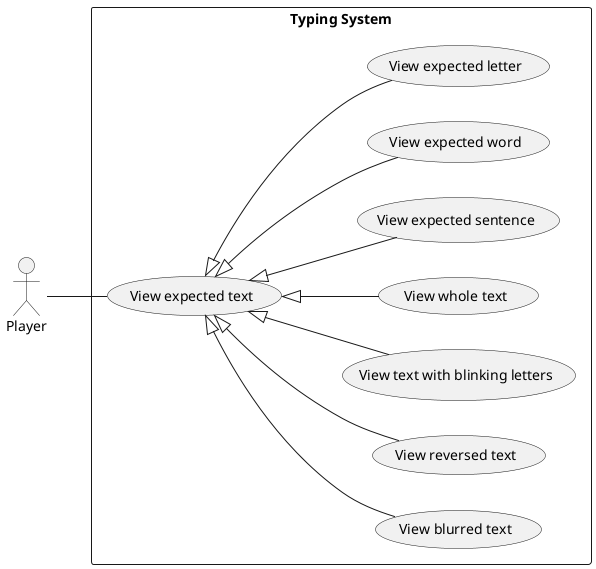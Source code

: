 ﻿@startuml

left to right direction

actor Player

rectangle "Typing System" {
  usecase "View expected text" as UC_ViewExpectedText
  
  usecase "View blurred text" as UC_ViewBlurredText
  usecase "View reversed text" as UC_ViewReversedText
  usecase "View text with blinking letters" as UC_ViewTextWithBlinkingLetters
  usecase "View whole text" as UC_ViewWholeText
  
  Player -- UC_ViewExpectedText
  
  UC_ViewExpectedText <|-- UC_ViewWholeText
  UC_ViewExpectedText <|-- UC_ViewTextWithBlinkingLetters
  UC_ViewExpectedText <|-- UC_ViewReversedText
  UC_ViewExpectedText <|-- UC_ViewBlurredText
  
  usecase "View expected sentence" as UC_ViewExpectedSentence
  usecase "View expected word" as UC_ViewExpectedWord
  usecase "View expected letter" as UC_ViewExpectedLetter
  
  UC_ViewExpectedText <|-- UC_ViewExpectedSentence
  UC_ViewExpectedText <|-- UC_ViewExpectedWord
  UC_ViewExpectedText <|-- UC_ViewExpectedLetter
}

@enduml